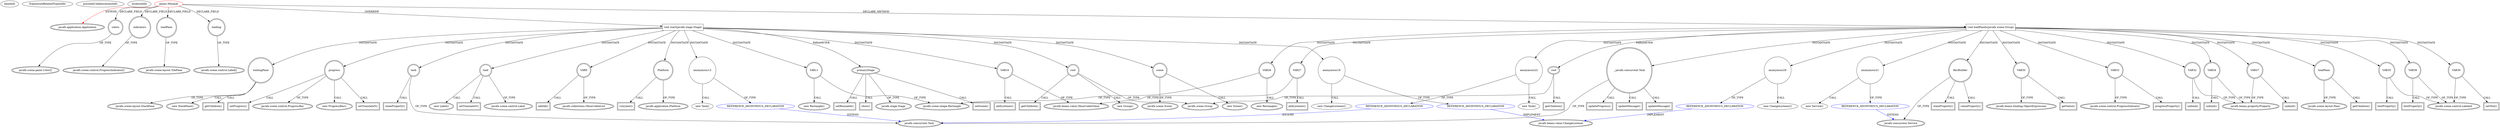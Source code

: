 digraph {
baseInfo[graphId=661,category="extension_graph",isAnonymous=false,possibleRelation=true]
frameworkRelatedTypesInfo[0="javafx.application.Application"]
possibleCollaborationsInfo[0="661~CLIENT_METHOD_DECLARATION-INSTANTIATION-~javafx.application.Application ~javafx.concurrent.Service ~false~true",1="661~CLIENT_METHOD_DECLARATION-INSTANTIATION-~javafx.application.Application ~javafx.beans.value.ChangeListener ~false~true",2="661~OVERRIDING_METHOD_DECLARATION-INSTANTIATION-~javafx.application.Application ~javafx.beans.value.ChangeListener ~false~true",3="661~OVERRIDING_METHOD_DECLARATION-INSTANTIATION-~javafx.application.Application ~javafx.concurrent.Task ~false~true",4="661~CLIENT_METHOD_DECLARATION-INSTANTIATION-~javafx.application.Application ~javafx.concurrent.Task ~false~true"]
locationInfo[projectName="Johnmalc-JavaFX",filePath="/Johnmalc-JavaFX/JavaFX-master/src/james/Minimal.java",contextSignature="Minimal",graphId="661"]
0[label="james.Minimal",vertexType="ROOT_CLIENT_CLASS_DECLARATION",isFrameworkType=false,color=red]
1[label="javafx.application.Application",vertexType="FRAMEWORK_CLASS_TYPE",isFrameworkType=true,peripheries=2]
2[label="colors",vertexType="FIELD_DECLARATION",isFrameworkType=true,peripheries=2,shape=circle]
3[label="javafx.scene.paint.Color[]",vertexType="FRAMEWORK_CLASS_TYPE",isFrameworkType=true,peripheries=2]
4[label="indicators",vertexType="FIELD_DECLARATION",isFrameworkType=true,peripheries=2,shape=circle]
5[label="javafx.scene.control.ProgressIndicator[]",vertexType="FRAMEWORK_CLASS_TYPE",isFrameworkType=true,peripheries=2]
6[label="loadPane",vertexType="FIELD_DECLARATION",isFrameworkType=true,peripheries=2,shape=circle]
7[label="javafx.scene.layout.TilePane",vertexType="FRAMEWORK_CLASS_TYPE",isFrameworkType=true,peripheries=2]
8[label="loading",vertexType="FIELD_DECLARATION",isFrameworkType=true,peripheries=2,shape=circle]
9[label="javafx.scene.control.Label[]",vertexType="FRAMEWORK_CLASS_TYPE",isFrameworkType=true,peripheries=2]
10[label="void start(javafx.stage.Stage)",vertexType="OVERRIDING_METHOD_DECLARATION",isFrameworkType=false,shape=box]
11[label="primaryStage",vertexType="PARAMETER_DECLARATION",isFrameworkType=true,peripheries=2]
12[label="javafx.stage.Stage",vertexType="FRAMEWORK_CLASS_TYPE",isFrameworkType=true,peripheries=2]
14[label="root",vertexType="VARIABLE_EXPRESION",isFrameworkType=true,peripheries=2,shape=circle]
15[label="javafx.scene.Group",vertexType="FRAMEWORK_CLASS_TYPE",isFrameworkType=true,peripheries=2]
13[label="new Group()",vertexType="CONSTRUCTOR_CALL",isFrameworkType=true,peripheries=2]
17[label="scene",vertexType="VARIABLE_EXPRESION",isFrameworkType=true,peripheries=2,shape=circle]
18[label="javafx.scene.Scene",vertexType="FRAMEWORK_CLASS_TYPE",isFrameworkType=true,peripheries=2]
16[label="new Scene()",vertexType="CONSTRUCTOR_CALL",isFrameworkType=true,peripheries=2]
20[label="setScene()",vertexType="INSIDE_CALL",isFrameworkType=true,peripheries=2,shape=box]
22[label="setResizable()",vertexType="INSIDE_CALL",isFrameworkType=true,peripheries=2,shape=box]
24[label="waitingPane",vertexType="VARIABLE_EXPRESION",isFrameworkType=true,peripheries=2,shape=circle]
25[label="javafx.scene.layout.StackPane",vertexType="FRAMEWORK_CLASS_TYPE",isFrameworkType=true,peripheries=2]
23[label="new StackPane()",vertexType="CONSTRUCTOR_CALL",isFrameworkType=true,peripheries=2]
27[label="progress",vertexType="VARIABLE_EXPRESION",isFrameworkType=true,peripheries=2,shape=circle]
28[label="javafx.scene.control.ProgressBar",vertexType="FRAMEWORK_CLASS_TYPE",isFrameworkType=true,peripheries=2]
26[label="new ProgressBar()",vertexType="CONSTRUCTOR_CALL",isFrameworkType=true,peripheries=2]
30[label="load",vertexType="VARIABLE_EXPRESION",isFrameworkType=true,peripheries=2,shape=circle]
31[label="javafx.scene.control.Label",vertexType="FRAMEWORK_CLASS_TYPE",isFrameworkType=true,peripheries=2]
29[label="new Label()",vertexType="CONSTRUCTOR_CALL",isFrameworkType=true,peripheries=2]
33[label="setTranslateY()",vertexType="INSIDE_CALL",isFrameworkType=true,peripheries=2,shape=box]
35[label="setTranslateY()",vertexType="INSIDE_CALL",isFrameworkType=true,peripheries=2,shape=box]
36[label="VAR9",vertexType="VARIABLE_EXPRESION",isFrameworkType=true,peripheries=2,shape=circle]
38[label="javafx.collections.ObservableList",vertexType="FRAMEWORK_INTERFACE_TYPE",isFrameworkType=true,peripheries=2]
37[label="addAll()",vertexType="INSIDE_CALL",isFrameworkType=true,peripheries=2,shape=box]
40[label="getChildren()",vertexType="INSIDE_CALL",isFrameworkType=true,peripheries=2,shape=box]
42[label="VAR11",vertexType="VARIABLE_EXPRESION",isFrameworkType=true,peripheries=2,shape=circle]
43[label="javafx.scene.shape.Rectangle",vertexType="FRAMEWORK_CLASS_TYPE",isFrameworkType=true,peripheries=2]
41[label="new Rectangle()",vertexType="CONSTRUCTOR_CALL",isFrameworkType=true,peripheries=2]
45[label="getChildren()",vertexType="INSIDE_CALL",isFrameworkType=true,peripheries=2,shape=box]
47[label="anonymous13",vertexType="VARIABLE_EXPRESION",isFrameworkType=false,shape=circle]
48[label="REFERENCE_ANONYMOUS_DECLARATION",vertexType="REFERENCE_ANONYMOUS_DECLARATION",isFrameworkType=false,color=blue]
49[label="javafx.concurrent.Task",vertexType="FRAMEWORK_CLASS_TYPE",isFrameworkType=true,peripheries=2]
46[label="new Task()",vertexType="CONSTRUCTOR_CALL",isFrameworkType=false]
50[label="Platform",vertexType="VARIABLE_EXPRESION",isFrameworkType=true,peripheries=2,shape=circle]
52[label="javafx.application.Platform",vertexType="FRAMEWORK_CLASS_TYPE",isFrameworkType=true,peripheries=2]
51[label="runLater()",vertexType="INSIDE_CALL",isFrameworkType=true,peripheries=2,shape=box]
54[label="setProgress()",vertexType="INSIDE_CALL",isFrameworkType=true,peripheries=2,shape=box]
55[label="VAR16",vertexType="VARIABLE_EXPRESION",isFrameworkType=true,peripheries=2,shape=circle]
57[label="javafx.beans.value.ObservableValue",vertexType="FRAMEWORK_INTERFACE_TYPE",isFrameworkType=true,peripheries=2]
56[label="addListener()",vertexType="INSIDE_CALL",isFrameworkType=true,peripheries=2,shape=box]
58[label="task",vertexType="VARIABLE_EXPRESION",isFrameworkType=true,peripheries=2,shape=circle]
59[label="stateProperty()",vertexType="INSIDE_CALL",isFrameworkType=true,peripheries=2,shape=box]
62[label="anonymous18",vertexType="VARIABLE_EXPRESION",isFrameworkType=false,shape=circle]
63[label="REFERENCE_ANONYMOUS_DECLARATION",vertexType="REFERENCE_ANONYMOUS_DECLARATION",isFrameworkType=false,color=blue]
64[label="javafx.beans.value.ChangeListener",vertexType="FRAMEWORK_INTERFACE_TYPE",isFrameworkType=true,peripheries=2]
61[label="new ChangeListener()",vertexType="CONSTRUCTOR_CALL",isFrameworkType=false]
66[label="show()",vertexType="INSIDE_CALL",isFrameworkType=true,peripheries=2,shape=box]
67[label="void loadPanels(javafx.scene.Group)",vertexType="CLIENT_METHOD_DECLARATION",isFrameworkType=false,shape=box]
68[label="root",vertexType="PARAMETER_DECLARATION",isFrameworkType=true,peripheries=2]
71[label="getChildren()",vertexType="INSIDE_CALL",isFrameworkType=true,peripheries=2,shape=box]
73[label="anonymous21",vertexType="VARIABLE_EXPRESION",isFrameworkType=false,shape=circle]
74[label="REFERENCE_ANONYMOUS_DECLARATION",vertexType="REFERENCE_ANONYMOUS_DECLARATION",isFrameworkType=false,color=blue]
75[label="javafx.concurrent.Service",vertexType="FRAMEWORK_CLASS_TYPE",isFrameworkType=true,peripheries=2]
72[label="new Service()",vertexType="CONSTRUCTOR_CALL",isFrameworkType=false]
77[label="anonymous22",vertexType="VARIABLE_EXPRESION",isFrameworkType=false,shape=circle]
78[label="REFERENCE_ANONYMOUS_DECLARATION",vertexType="REFERENCE_ANONYMOUS_DECLARATION",isFrameworkType=false,color=blue]
76[label="new Task()",vertexType="CONSTRUCTOR_CALL",isFrameworkType=false]
80[label="_:javafx.concurrent.Task",vertexType="VARIABLE_EXPRESION",isFrameworkType=true,peripheries=2,shape=circle]
81[label="updateMessage()",vertexType="INSIDE_CALL",isFrameworkType=true,peripheries=2,shape=box]
84[label="updateProgress()",vertexType="INSIDE_CALL",isFrameworkType=true,peripheries=2,shape=box]
86[label="updateMessage()",vertexType="INSIDE_CALL",isFrameworkType=true,peripheries=2,shape=box]
88[label="VAR26",vertexType="VARIABLE_EXPRESION",isFrameworkType=true,peripheries=2,shape=circle]
87[label="new Rectangle()",vertexType="CONSTRUCTOR_CALL",isFrameworkType=true,peripheries=2]
90[label="VAR27",vertexType="VARIABLE_EXPRESION",isFrameworkType=true,peripheries=2,shape=circle]
91[label="addListener()",vertexType="INSIDE_CALL",isFrameworkType=true,peripheries=2,shape=box]
93[label="RecBuilder",vertexType="VARIABLE_EXPRESION",isFrameworkType=true,peripheries=2,shape=circle]
94[label="stateProperty()",vertexType="INSIDE_CALL",isFrameworkType=true,peripheries=2,shape=box]
97[label="anonymous29",vertexType="VARIABLE_EXPRESION",isFrameworkType=false,shape=circle]
98[label="REFERENCE_ANONYMOUS_DECLARATION",vertexType="REFERENCE_ANONYMOUS_DECLARATION",isFrameworkType=false,color=blue]
96[label="new ChangeListener()",vertexType="CONSTRUCTOR_CALL",isFrameworkType=false]
100[label="VAR30",vertexType="VARIABLE_EXPRESION",isFrameworkType=true,peripheries=2,shape=circle]
102[label="javafx.beans.binding.ObjectExpression",vertexType="FRAMEWORK_CLASS_TYPE",isFrameworkType=true,peripheries=2]
101[label="getValue()",vertexType="INSIDE_CALL",isFrameworkType=true,peripheries=2,shape=box]
104[label="valueProperty()",vertexType="INSIDE_CALL",isFrameworkType=true,peripheries=2,shape=box]
105[label="VAR32",vertexType="VARIABLE_EXPRESION",isFrameworkType=true,peripheries=2,shape=circle]
107[label="javafx.beans.property.Property",vertexType="FRAMEWORK_INTERFACE_TYPE",isFrameworkType=true,peripheries=2]
106[label="unbind()",vertexType="INSIDE_CALL",isFrameworkType=true,peripheries=2,shape=box]
108[label="VAR33",vertexType="VARIABLE_EXPRESION",isFrameworkType=true,peripheries=2,shape=circle]
110[label="javafx.scene.control.ProgressIndicator",vertexType="FRAMEWORK_CLASS_TYPE",isFrameworkType=true,peripheries=2]
109[label="progressProperty()",vertexType="INSIDE_CALL",isFrameworkType=true,peripheries=2,shape=box]
111[label="VAR34",vertexType="VARIABLE_EXPRESION",isFrameworkType=true,peripheries=2,shape=circle]
112[label="unbind()",vertexType="INSIDE_CALL",isFrameworkType=true,peripheries=2,shape=box]
114[label="VAR35",vertexType="VARIABLE_EXPRESION",isFrameworkType=true,peripheries=2,shape=circle]
116[label="javafx.scene.control.Labeled",vertexType="FRAMEWORK_CLASS_TYPE",isFrameworkType=true,peripheries=2]
115[label="textProperty()",vertexType="INSIDE_CALL",isFrameworkType=true,peripheries=2,shape=box]
117[label="loadPane",vertexType="VARIABLE_EXPRESION",isFrameworkType=true,peripheries=2,shape=circle]
119[label="javafx.scene.layout.Pane",vertexType="FRAMEWORK_CLASS_TYPE",isFrameworkType=true,peripheries=2]
118[label="getChildren()",vertexType="INSIDE_CALL",isFrameworkType=true,peripheries=2,shape=box]
120[label="VAR37",vertexType="VARIABLE_EXPRESION",isFrameworkType=true,peripheries=2,shape=circle]
121[label="unbind()",vertexType="INSIDE_CALL",isFrameworkType=true,peripheries=2,shape=box]
123[label="VAR38",vertexType="VARIABLE_EXPRESION",isFrameworkType=true,peripheries=2,shape=circle]
124[label="textProperty()",vertexType="INSIDE_CALL",isFrameworkType=true,peripheries=2,shape=box]
126[label="VAR39",vertexType="VARIABLE_EXPRESION",isFrameworkType=true,peripheries=2,shape=circle]
127[label="setText()",vertexType="INSIDE_CALL",isFrameworkType=true,peripheries=2,shape=box]
0->1[label="EXTEND",color=red]
0->2[label="DECLARE_FIELD"]
2->3[label="OF_TYPE"]
0->4[label="DECLARE_FIELD"]
4->5[label="OF_TYPE"]
0->6[label="DECLARE_FIELD"]
6->7[label="OF_TYPE"]
0->8[label="DECLARE_FIELD"]
8->9[label="OF_TYPE"]
0->10[label="OVERRIDE"]
11->12[label="OF_TYPE"]
10->11[label="PARAMETER"]
10->14[label="INSTANTIATE"]
14->15[label="OF_TYPE"]
14->13[label="CALL"]
10->17[label="INSTANTIATE"]
17->18[label="OF_TYPE"]
17->16[label="CALL"]
11->20[label="CALL"]
11->22[label="CALL"]
10->24[label="INSTANTIATE"]
24->25[label="OF_TYPE"]
24->23[label="CALL"]
10->27[label="INSTANTIATE"]
27->28[label="OF_TYPE"]
27->26[label="CALL"]
10->30[label="INSTANTIATE"]
30->31[label="OF_TYPE"]
30->29[label="CALL"]
27->33[label="CALL"]
30->35[label="CALL"]
10->36[label="INSTANTIATE"]
36->38[label="OF_TYPE"]
36->37[label="CALL"]
24->40[label="CALL"]
10->42[label="INSTANTIATE"]
42->43[label="OF_TYPE"]
42->41[label="CALL"]
14->45[label="CALL"]
10->47[label="INSTANTIATE"]
48->49[label="EXTEND",color=blue]
47->48[label="OF_TYPE"]
47->46[label="CALL"]
10->50[label="INSTANTIATE"]
50->52[label="OF_TYPE"]
50->51[label="CALL"]
27->54[label="CALL"]
10->55[label="INSTANTIATE"]
55->57[label="OF_TYPE"]
55->56[label="CALL"]
10->58[label="INSTANTIATE"]
58->49[label="OF_TYPE"]
58->59[label="CALL"]
10->62[label="INSTANTIATE"]
63->64[label="IMPLEMENT",color=blue]
62->63[label="OF_TYPE"]
62->61[label="CALL"]
11->66[label="CALL"]
0->67[label="DECLARE_METHOD"]
68->15[label="OF_TYPE"]
67->68[label="PARAMETER"]
68->71[label="CALL"]
67->73[label="INSTANTIATE"]
74->75[label="EXTEND",color=blue]
73->74[label="OF_TYPE"]
73->72[label="CALL"]
67->77[label="INSTANTIATE"]
78->49[label="EXTEND",color=blue]
77->78[label="OF_TYPE"]
77->76[label="CALL"]
67->80[label="INSTANTIATE"]
80->49[label="OF_TYPE"]
80->81[label="CALL"]
80->84[label="CALL"]
80->86[label="CALL"]
67->88[label="INSTANTIATE"]
88->43[label="OF_TYPE"]
88->87[label="CALL"]
67->90[label="INSTANTIATE"]
90->57[label="OF_TYPE"]
90->91[label="CALL"]
67->93[label="INSTANTIATE"]
93->75[label="OF_TYPE"]
93->94[label="CALL"]
67->97[label="INSTANTIATE"]
98->64[label="IMPLEMENT",color=blue]
97->98[label="OF_TYPE"]
97->96[label="CALL"]
67->100[label="INSTANTIATE"]
100->102[label="OF_TYPE"]
100->101[label="CALL"]
93->104[label="CALL"]
67->105[label="INSTANTIATE"]
105->107[label="OF_TYPE"]
105->106[label="CALL"]
67->108[label="INSTANTIATE"]
108->110[label="OF_TYPE"]
108->109[label="CALL"]
67->111[label="INSTANTIATE"]
111->107[label="OF_TYPE"]
111->112[label="CALL"]
67->114[label="INSTANTIATE"]
114->116[label="OF_TYPE"]
114->115[label="CALL"]
67->117[label="INSTANTIATE"]
117->119[label="OF_TYPE"]
117->118[label="CALL"]
67->120[label="INSTANTIATE"]
120->107[label="OF_TYPE"]
120->121[label="CALL"]
67->123[label="INSTANTIATE"]
123->116[label="OF_TYPE"]
123->124[label="CALL"]
67->126[label="INSTANTIATE"]
126->116[label="OF_TYPE"]
126->127[label="CALL"]
}
